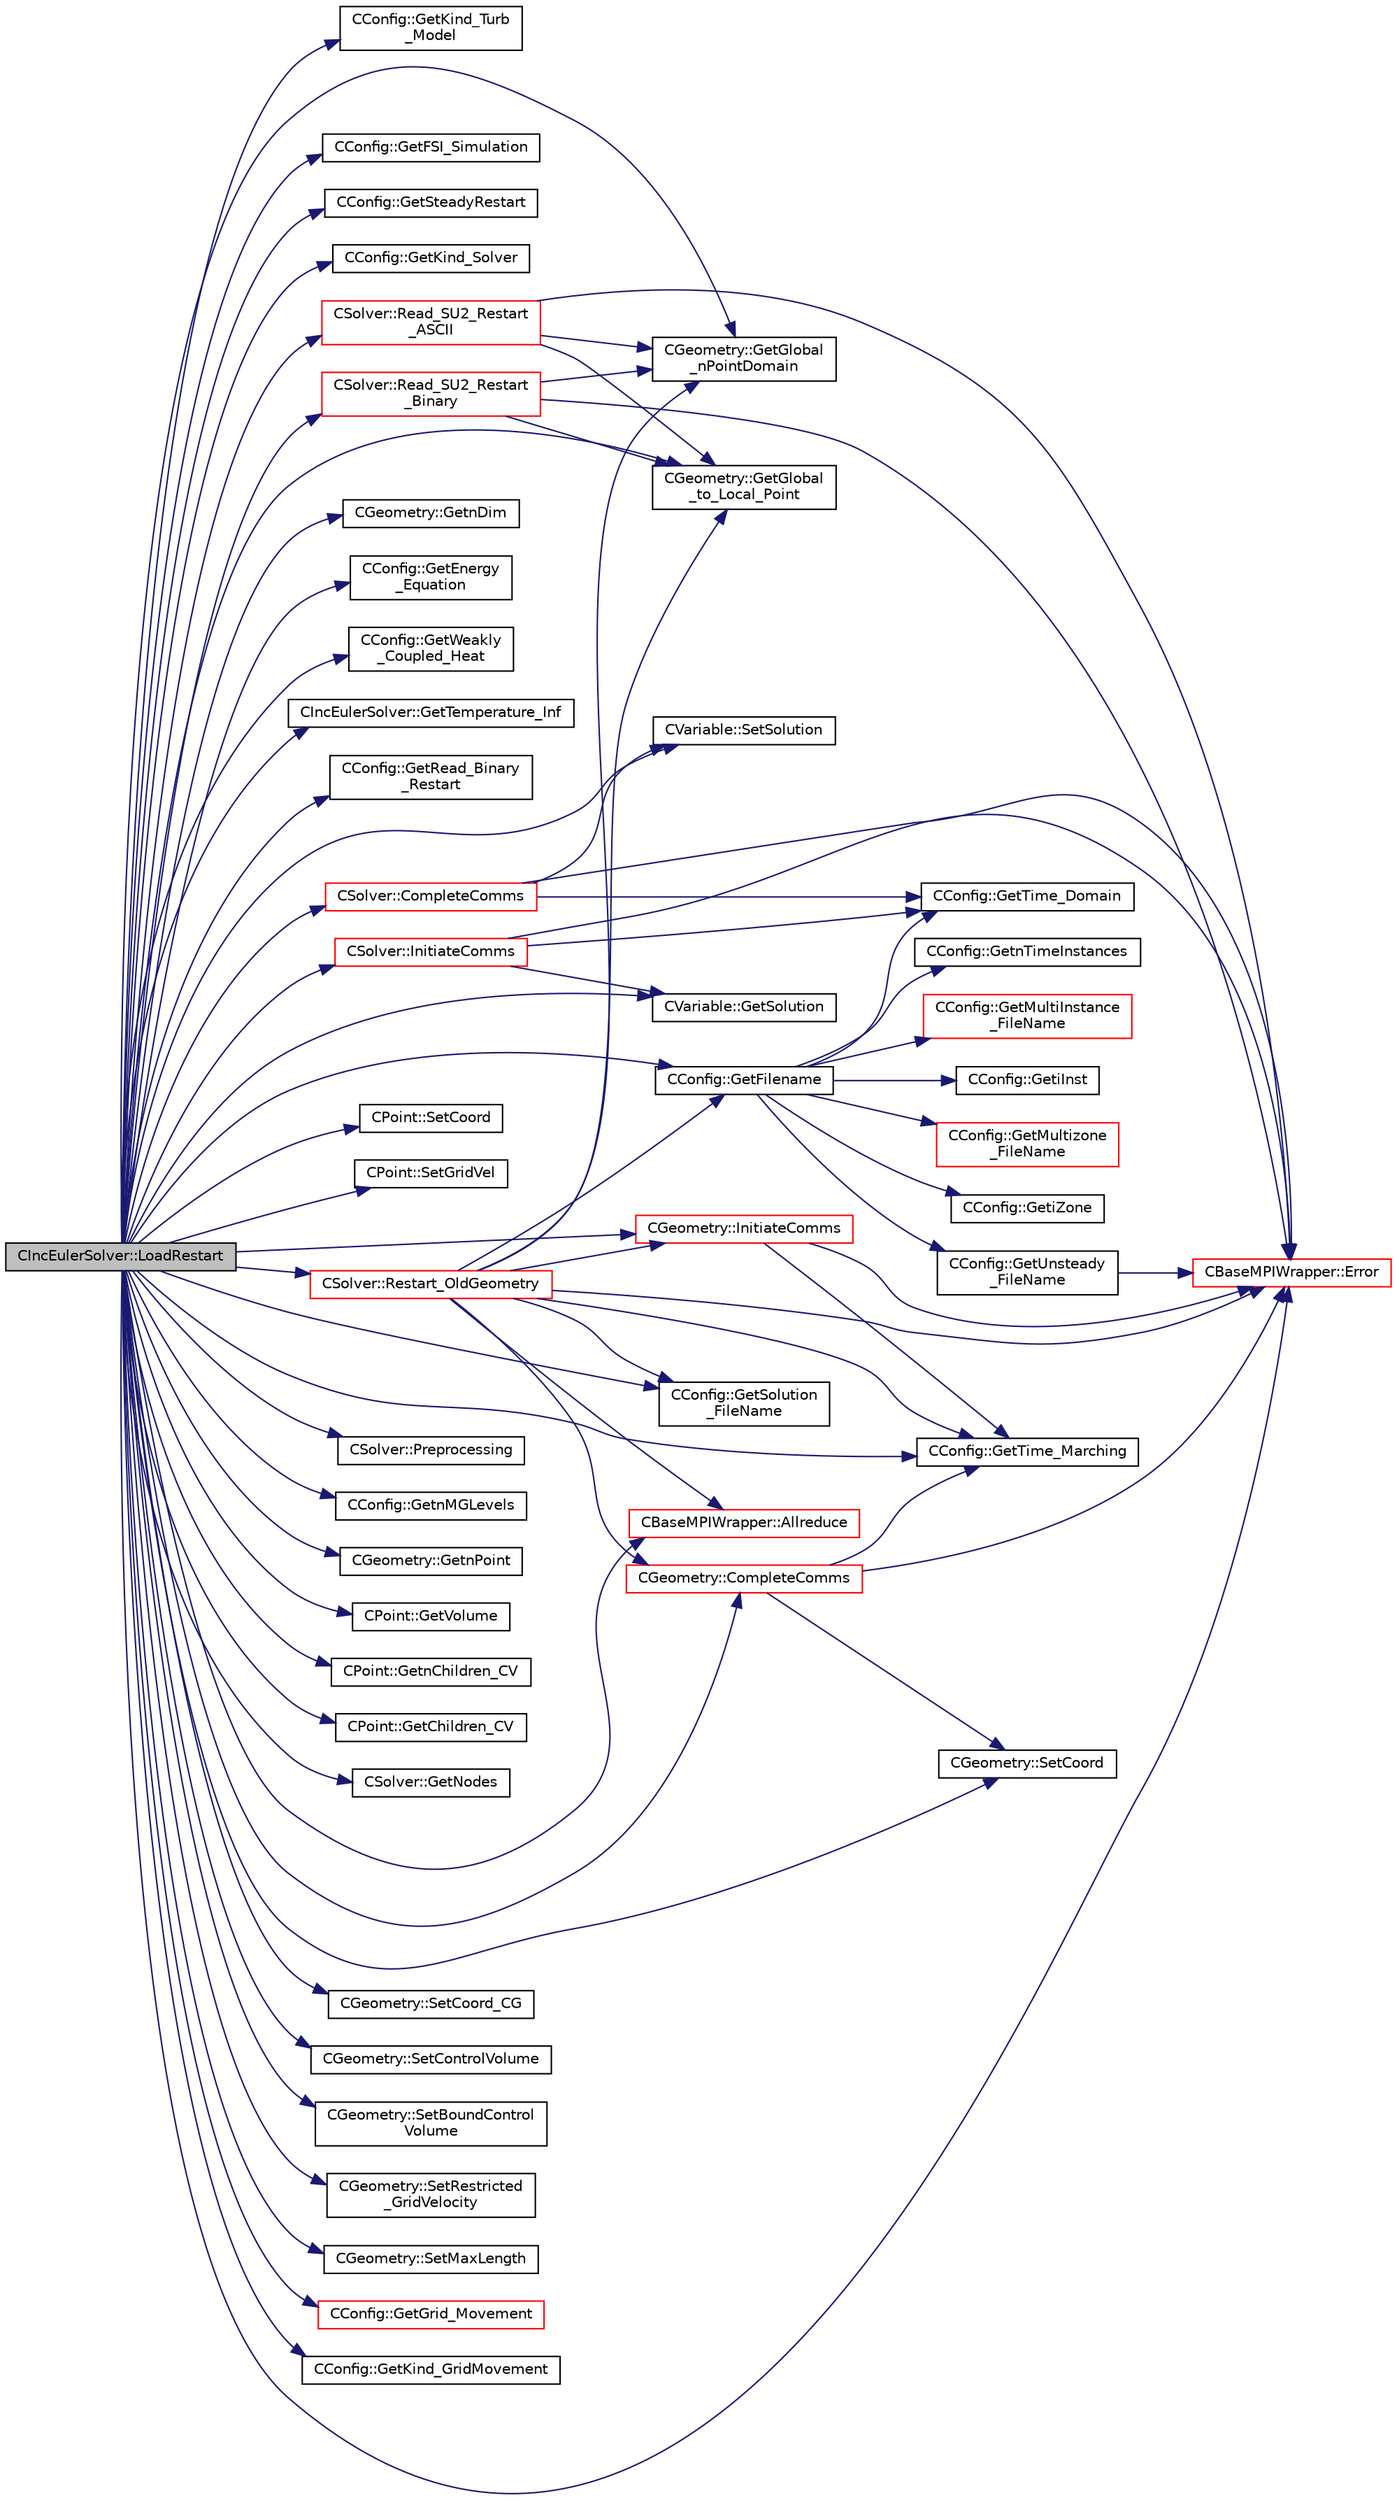 digraph "CIncEulerSolver::LoadRestart"
{
  edge [fontname="Helvetica",fontsize="10",labelfontname="Helvetica",labelfontsize="10"];
  node [fontname="Helvetica",fontsize="10",shape=record];
  rankdir="LR";
  Node1288 [label="CIncEulerSolver::LoadRestart",height=0.2,width=0.4,color="black", fillcolor="grey75", style="filled", fontcolor="black"];
  Node1288 -> Node1289 [color="midnightblue",fontsize="10",style="solid",fontname="Helvetica"];
  Node1289 [label="CConfig::GetKind_Turb\l_Model",height=0.2,width=0.4,color="black", fillcolor="white", style="filled",URL="$class_c_config.html#a40aaed07fc5844d505d2c0b7076594d7",tooltip="Get the kind of the turbulence model. "];
  Node1288 -> Node1290 [color="midnightblue",fontsize="10",style="solid",fontname="Helvetica"];
  Node1290 [label="CConfig::GetTime_Marching",height=0.2,width=0.4,color="black", fillcolor="white", style="filled",URL="$class_c_config.html#a864d499ce740184803607801c47abda7",tooltip="Provides information about the time integration, and change the write in the output files information..."];
  Node1288 -> Node1291 [color="midnightblue",fontsize="10",style="solid",fontname="Helvetica"];
  Node1291 [label="CConfig::GetFSI_Simulation",height=0.2,width=0.4,color="black", fillcolor="white", style="filled",URL="$class_c_config.html#a9776c63953c047138e0f81d5b51cd895",tooltip="Check if the simulation we are running is a FSI simulation. "];
  Node1288 -> Node1292 [color="midnightblue",fontsize="10",style="solid",fontname="Helvetica"];
  Node1292 [label="CConfig::GetSteadyRestart",height=0.2,width=0.4,color="black", fillcolor="white", style="filled",URL="$class_c_config.html#a865b654a40b48b6cf75180d7a8c105c4",tooltip="Identifies if we want to restart from a steady or an unsteady solution. "];
  Node1288 -> Node1293 [color="midnightblue",fontsize="10",style="solid",fontname="Helvetica"];
  Node1293 [label="CConfig::GetKind_Solver",height=0.2,width=0.4,color="black", fillcolor="white", style="filled",URL="$class_c_config.html#a0e2628fc803f14ec6179427ee02e8655",tooltip="Governing equations of the flow (it can be different from the run time equation). ..."];
  Node1288 -> Node1294 [color="midnightblue",fontsize="10",style="solid",fontname="Helvetica"];
  Node1294 [label="CConfig::GetFilename",height=0.2,width=0.4,color="black", fillcolor="white", style="filled",URL="$class_c_config.html#a71b8b08c6c1ba23c9ba1ed687bb635dc",tooltip="Add any numbers necessary to the filename (iteration number, zone ID ...) "];
  Node1294 -> Node1295 [color="midnightblue",fontsize="10",style="solid",fontname="Helvetica"];
  Node1295 [label="CConfig::GetMultizone\l_FileName",height=0.2,width=0.4,color="red", fillcolor="white", style="filled",URL="$class_c_config.html#af4d81fc4ec805bb4a89f3739048d8824",tooltip="Append the zone index to the restart or the solution files. "];
  Node1294 -> Node1298 [color="midnightblue",fontsize="10",style="solid",fontname="Helvetica"];
  Node1298 [label="CConfig::GetiZone",height=0.2,width=0.4,color="black", fillcolor="white", style="filled",URL="$class_c_config.html#ac09e21f44792b38adb3f933a4426b25f",tooltip="Provides the number of varaibles. "];
  Node1294 -> Node1299 [color="midnightblue",fontsize="10",style="solid",fontname="Helvetica"];
  Node1299 [label="CConfig::GetnTimeInstances",height=0.2,width=0.4,color="black", fillcolor="white", style="filled",URL="$class_c_config.html#a2e52fd45c8b5179c9cb3ce5fff935f11",tooltip="Retrieves the number of periodic time instances for Harmonic Balance. "];
  Node1294 -> Node1300 [color="midnightblue",fontsize="10",style="solid",fontname="Helvetica"];
  Node1300 [label="CConfig::GetMultiInstance\l_FileName",height=0.2,width=0.4,color="red", fillcolor="white", style="filled",URL="$class_c_config.html#aa09a28009de12d84ac2e640489bc70fe",tooltip="Append the instance index to the restart or the solution files. "];
  Node1294 -> Node1301 [color="midnightblue",fontsize="10",style="solid",fontname="Helvetica"];
  Node1301 [label="CConfig::GetiInst",height=0.2,width=0.4,color="black", fillcolor="white", style="filled",URL="$class_c_config.html#a13643de8d58ed6b848b193eae54c97e8",tooltip="Get the current instance. "];
  Node1294 -> Node1302 [color="midnightblue",fontsize="10",style="solid",fontname="Helvetica"];
  Node1302 [label="CConfig::GetTime_Domain",height=0.2,width=0.4,color="black", fillcolor="white", style="filled",URL="$class_c_config.html#a6a11350b3c8d7577318be43cda6f7292",tooltip="Check if the multizone problem is solved for time domain. "];
  Node1294 -> Node1303 [color="midnightblue",fontsize="10",style="solid",fontname="Helvetica"];
  Node1303 [label="CConfig::GetUnsteady\l_FileName",height=0.2,width=0.4,color="black", fillcolor="white", style="filled",URL="$class_c_config.html#a58c909cea24176adb2b2e9115fa6de7f",tooltip="Augment the input filename with the iteration number for an unsteady file. "];
  Node1303 -> Node1304 [color="midnightblue",fontsize="10",style="solid",fontname="Helvetica"];
  Node1304 [label="CBaseMPIWrapper::Error",height=0.2,width=0.4,color="red", fillcolor="white", style="filled",URL="$class_c_base_m_p_i_wrapper.html#a04457c47629bda56704e6a8804833eeb"];
  Node1288 -> Node1306 [color="midnightblue",fontsize="10",style="solid",fontname="Helvetica"];
  Node1306 [label="CConfig::GetSolution\l_FileName",height=0.2,width=0.4,color="black", fillcolor="white", style="filled",URL="$class_c_config.html#a90d768708abc0f55180279efbea01485",tooltip="Get the name of the file with the solution of the flow problem. "];
  Node1288 -> Node1307 [color="midnightblue",fontsize="10",style="solid",fontname="Helvetica"];
  Node1307 [label="CGeometry::GetnDim",height=0.2,width=0.4,color="black", fillcolor="white", style="filled",URL="$class_c_geometry.html#a2af01006c0c4f74ba089582f1a3587fe",tooltip="Get number of coordinates. "];
  Node1288 -> Node1308 [color="midnightblue",fontsize="10",style="solid",fontname="Helvetica"];
  Node1308 [label="CConfig::GetEnergy\l_Equation",height=0.2,width=0.4,color="black", fillcolor="white", style="filled",URL="$class_c_config.html#abb2ba1ecf8988532ce9cecb88c206d28",tooltip="Flag for whether to solve the energy equation for incompressible flows. "];
  Node1288 -> Node1309 [color="midnightblue",fontsize="10",style="solid",fontname="Helvetica"];
  Node1309 [label="CConfig::GetWeakly\l_Coupled_Heat",height=0.2,width=0.4,color="black", fillcolor="white", style="filled",URL="$class_c_config.html#adb13f6471b2c0bbef919ae9d8fe95f68",tooltip="Get the heat equation. "];
  Node1288 -> Node1310 [color="midnightblue",fontsize="10",style="solid",fontname="Helvetica"];
  Node1310 [label="CIncEulerSolver::GetTemperature_Inf",height=0.2,width=0.4,color="black", fillcolor="white", style="filled",URL="$class_c_inc_euler_solver.html#abe50a594dba19123ed8dfac12da2eb1c",tooltip="Get the temperature value at infinity. "];
  Node1288 -> Node1311 [color="midnightblue",fontsize="10",style="solid",fontname="Helvetica"];
  Node1311 [label="CConfig::GetRead_Binary\l_Restart",height=0.2,width=0.4,color="black", fillcolor="white", style="filled",URL="$class_c_config.html#a37f4ffc9f97f54715ea40e411e60670f",tooltip="Flag for whether binary SU2 native restart files are read. "];
  Node1288 -> Node1312 [color="midnightblue",fontsize="10",style="solid",fontname="Helvetica"];
  Node1312 [label="CSolver::Read_SU2_Restart\l_Binary",height=0.2,width=0.4,color="red", fillcolor="white", style="filled",URL="$class_c_solver.html#a7eb29d1b014277fe6fdba3a276acc67d",tooltip="Read a native SU2 restart file in binary format. "];
  Node1312 -> Node1304 [color="midnightblue",fontsize="10",style="solid",fontname="Helvetica"];
  Node1312 -> Node1315 [color="midnightblue",fontsize="10",style="solid",fontname="Helvetica"];
  Node1315 [label="CGeometry::GetGlobal\l_nPointDomain",height=0.2,width=0.4,color="black", fillcolor="white", style="filled",URL="$class_c_geometry.html#a22f1fbc70d2133f1d1924cc7b56caee9",tooltip="A virtual member. "];
  Node1312 -> Node1316 [color="midnightblue",fontsize="10",style="solid",fontname="Helvetica"];
  Node1316 [label="CGeometry::GetGlobal\l_to_Local_Point",height=0.2,width=0.4,color="black", fillcolor="white", style="filled",URL="$class_c_geometry.html#af8c9098e9da9a7c6c86d7316fe76230f",tooltip="A virtual member. "];
  Node1288 -> Node1317 [color="midnightblue",fontsize="10",style="solid",fontname="Helvetica"];
  Node1317 [label="CSolver::Read_SU2_Restart\l_ASCII",height=0.2,width=0.4,color="red", fillcolor="white", style="filled",URL="$class_c_solver.html#ac5d5660eff53510f678a3aa122130585",tooltip="Read a native SU2 restart file in ASCII format. "];
  Node1317 -> Node1304 [color="midnightblue",fontsize="10",style="solid",fontname="Helvetica"];
  Node1317 -> Node1315 [color="midnightblue",fontsize="10",style="solid",fontname="Helvetica"];
  Node1317 -> Node1316 [color="midnightblue",fontsize="10",style="solid",fontname="Helvetica"];
  Node1288 -> Node1315 [color="midnightblue",fontsize="10",style="solid",fontname="Helvetica"];
  Node1288 -> Node1316 [color="midnightblue",fontsize="10",style="solid",fontname="Helvetica"];
  Node1288 -> Node1323 [color="midnightblue",fontsize="10",style="solid",fontname="Helvetica"];
  Node1323 [label="CVariable::SetSolution",height=0.2,width=0.4,color="black", fillcolor="white", style="filled",URL="$class_c_variable.html#a22fbbd7bc6491672843000644a05c6a5",tooltip="Set the value of the solution, all variables. "];
  Node1288 -> Node1324 [color="midnightblue",fontsize="10",style="solid",fontname="Helvetica"];
  Node1324 [label="CPoint::SetCoord",height=0.2,width=0.4,color="black", fillcolor="white", style="filled",URL="$class_c_point.html#a65e00c853fad29849662f3a66d56f7e0",tooltip="Set the coordinates for the control volume. "];
  Node1288 -> Node1325 [color="midnightblue",fontsize="10",style="solid",fontname="Helvetica"];
  Node1325 [label="CPoint::SetGridVel",height=0.2,width=0.4,color="black", fillcolor="white", style="filled",URL="$class_c_point.html#a01131de373dba211a7093ecc44238e1e",tooltip="Set the value of the grid velocity at the point. "];
  Node1288 -> Node1326 [color="midnightblue",fontsize="10",style="solid",fontname="Helvetica"];
  Node1326 [label="CBaseMPIWrapper::Allreduce",height=0.2,width=0.4,color="red", fillcolor="white", style="filled",URL="$class_c_base_m_p_i_wrapper.html#a637b6fd917a8ca91ce748ba88e0d66b6"];
  Node1288 -> Node1304 [color="midnightblue",fontsize="10",style="solid",fontname="Helvetica"];
  Node1288 -> Node1328 [color="midnightblue",fontsize="10",style="solid",fontname="Helvetica"];
  Node1328 [label="CSolver::InitiateComms",height=0.2,width=0.4,color="red", fillcolor="white", style="filled",URL="$class_c_solver.html#a68ef94bc50683bd1f1d750b4a8cb7351",tooltip="Routine to load a solver quantity into the data structures for MPI point-to-point communication and t..."];
  Node1328 -> Node1302 [color="midnightblue",fontsize="10",style="solid",fontname="Helvetica"];
  Node1328 -> Node1304 [color="midnightblue",fontsize="10",style="solid",fontname="Helvetica"];
  Node1328 -> Node1332 [color="midnightblue",fontsize="10",style="solid",fontname="Helvetica"];
  Node1332 [label="CVariable::GetSolution",height=0.2,width=0.4,color="black", fillcolor="white", style="filled",URL="$class_c_variable.html#a261483e39c23c1de7cb9aea7e917c121",tooltip="Get the solution. "];
  Node1288 -> Node1355 [color="midnightblue",fontsize="10",style="solid",fontname="Helvetica"];
  Node1355 [label="CSolver::CompleteComms",height=0.2,width=0.4,color="red", fillcolor="white", style="filled",URL="$class_c_solver.html#a8d3046ad54e177f0705a2bff99c1cf16",tooltip="Routine to complete the set of non-blocking communications launched by InitiateComms() and unpacking ..."];
  Node1355 -> Node1323 [color="midnightblue",fontsize="10",style="solid",fontname="Helvetica"];
  Node1355 -> Node1302 [color="midnightblue",fontsize="10",style="solid",fontname="Helvetica"];
  Node1355 -> Node1304 [color="midnightblue",fontsize="10",style="solid",fontname="Helvetica"];
  Node1288 -> Node1378 [color="midnightblue",fontsize="10",style="solid",fontname="Helvetica"];
  Node1378 [label="CSolver::Preprocessing",height=0.2,width=0.4,color="black", fillcolor="white", style="filled",URL="$class_c_solver.html#a5c530a5946aeeceb039c841115dd4b9b",tooltip="A virtual member. "];
  Node1288 -> Node1379 [color="midnightblue",fontsize="10",style="solid",fontname="Helvetica"];
  Node1379 [label="CConfig::GetnMGLevels",height=0.2,width=0.4,color="black", fillcolor="white", style="filled",URL="$class_c_config.html#aea7f78497a5cd863bd065391232329fd",tooltip="Get the number of multigrid levels. "];
  Node1288 -> Node1380 [color="midnightblue",fontsize="10",style="solid",fontname="Helvetica"];
  Node1380 [label="CGeometry::GetnPoint",height=0.2,width=0.4,color="black", fillcolor="white", style="filled",URL="$class_c_geometry.html#aa68b666b38f4d2c7021736ae86940f44",tooltip="Get number of points. "];
  Node1288 -> Node1381 [color="midnightblue",fontsize="10",style="solid",fontname="Helvetica"];
  Node1381 [label="CPoint::GetVolume",height=0.2,width=0.4,color="black", fillcolor="white", style="filled",URL="$class_c_point.html#a3c526a15e767c7de9cf163800aa581e5",tooltip="Get area or volume of the control volume. "];
  Node1288 -> Node1382 [color="midnightblue",fontsize="10",style="solid",fontname="Helvetica"];
  Node1382 [label="CPoint::GetnChildren_CV",height=0.2,width=0.4,color="black", fillcolor="white", style="filled",URL="$class_c_point.html#aa32b71744384b293260648bff1de9a5c",tooltip="Get the number of children of an agglomerated control volume. "];
  Node1288 -> Node1383 [color="midnightblue",fontsize="10",style="solid",fontname="Helvetica"];
  Node1383 [label="CPoint::GetChildren_CV",height=0.2,width=0.4,color="black", fillcolor="white", style="filled",URL="$class_c_point.html#a821d9feaa7488e42dfca27a349776f0a",tooltip="Get the children control volume of an agglomerated control volume. "];
  Node1288 -> Node1384 [color="midnightblue",fontsize="10",style="solid",fontname="Helvetica"];
  Node1384 [label="CSolver::GetNodes",height=0.2,width=0.4,color="black", fillcolor="white", style="filled",URL="$class_c_solver.html#af3198e52a2ea377bb765647b5e697197",tooltip="Allow outside access to the nodes of the solver, containing conservatives, primitives, etc. "];
  Node1288 -> Node1332 [color="midnightblue",fontsize="10",style="solid",fontname="Helvetica"];
  Node1288 -> Node1385 [color="midnightblue",fontsize="10",style="solid",fontname="Helvetica"];
  Node1385 [label="CGeometry::InitiateComms",height=0.2,width=0.4,color="red", fillcolor="white", style="filled",URL="$class_c_geometry.html#aade184b0616ad6d83a721f1b17473df3",tooltip="Routine to load a geometric quantity into the data structures for MPI point-to-point communication an..."];
  Node1385 -> Node1290 [color="midnightblue",fontsize="10",style="solid",fontname="Helvetica"];
  Node1385 -> Node1304 [color="midnightblue",fontsize="10",style="solid",fontname="Helvetica"];
  Node1288 -> Node1392 [color="midnightblue",fontsize="10",style="solid",fontname="Helvetica"];
  Node1392 [label="CGeometry::CompleteComms",height=0.2,width=0.4,color="red", fillcolor="white", style="filled",URL="$class_c_geometry.html#a18d2f0e3a00218eef232cd75029bc53e",tooltip="Routine to complete the set of non-blocking communications launched by InitiateComms() and unpacking ..."];
  Node1392 -> Node1393 [color="midnightblue",fontsize="10",style="solid",fontname="Helvetica"];
  Node1393 [label="CGeometry::SetCoord",height=0.2,width=0.4,color="black", fillcolor="white", style="filled",URL="$class_c_geometry.html#a5956a22f6942c7cd1b2a53dcaa201972",tooltip="A virtual member. "];
  Node1392 -> Node1290 [color="midnightblue",fontsize="10",style="solid",fontname="Helvetica"];
  Node1392 -> Node1304 [color="midnightblue",fontsize="10",style="solid",fontname="Helvetica"];
  Node1288 -> Node1397 [color="midnightblue",fontsize="10",style="solid",fontname="Helvetica"];
  Node1397 [label="CGeometry::SetCoord_CG",height=0.2,width=0.4,color="black", fillcolor="white", style="filled",URL="$class_c_geometry.html#a83962c234a9cafc63a3d4a8f2ac48875",tooltip="Sets CG coordinates. "];
  Node1288 -> Node1398 [color="midnightblue",fontsize="10",style="solid",fontname="Helvetica"];
  Node1398 [label="CGeometry::SetControlVolume",height=0.2,width=0.4,color="black", fillcolor="white", style="filled",URL="$class_c_geometry.html#a2801527cce396e9b4f8d91a57fe82712",tooltip="Sets control volume. "];
  Node1288 -> Node1399 [color="midnightblue",fontsize="10",style="solid",fontname="Helvetica"];
  Node1399 [label="CGeometry::SetBoundControl\lVolume",height=0.2,width=0.4,color="black", fillcolor="white", style="filled",URL="$class_c_geometry.html#adf22bc637db1c4d9dd150c6185ab1566",tooltip="A virtual member. "];
  Node1288 -> Node1393 [color="midnightblue",fontsize="10",style="solid",fontname="Helvetica"];
  Node1288 -> Node1400 [color="midnightblue",fontsize="10",style="solid",fontname="Helvetica"];
  Node1400 [label="CGeometry::SetRestricted\l_GridVelocity",height=0.2,width=0.4,color="black", fillcolor="white", style="filled",URL="$class_c_geometry.html#a38a6cbd4e815e8be413e14cab502b099",tooltip="A virtual member. "];
  Node1288 -> Node1401 [color="midnightblue",fontsize="10",style="solid",fontname="Helvetica"];
  Node1401 [label="CGeometry::SetMaxLength",height=0.2,width=0.4,color="black", fillcolor="white", style="filled",URL="$class_c_geometry.html#a6eee72ed5a355f210937e6ea2b10b961",tooltip="Set max length. "];
  Node1288 -> Node1402 [color="midnightblue",fontsize="10",style="solid",fontname="Helvetica"];
  Node1402 [label="CConfig::GetGrid_Movement",height=0.2,width=0.4,color="red", fillcolor="white", style="filled",URL="$class_c_config.html#a65f49bf3888539804cc0ceac28a32923",tooltip="Get information about the grid movement. "];
  Node1288 -> Node1404 [color="midnightblue",fontsize="10",style="solid",fontname="Helvetica"];
  Node1404 [label="CConfig::GetKind_GridMovement",height=0.2,width=0.4,color="black", fillcolor="white", style="filled",URL="$class_c_config.html#ab598508566cb08cb9929934d433ce400",tooltip="Get the type of dynamic mesh motion. Each zone gets a config file. "];
  Node1288 -> Node1405 [color="midnightblue",fontsize="10",style="solid",fontname="Helvetica"];
  Node1405 [label="CSolver::Restart_OldGeometry",height=0.2,width=0.4,color="red", fillcolor="white", style="filled",URL="$class_c_solver.html#a5a2c57500290322ac02752f98fa1f163",tooltip="Load the geometries at the previous time states n and nM1. "];
  Node1405 -> Node1306 [color="midnightblue",fontsize="10",style="solid",fontname="Helvetica"];
  Node1405 -> Node1294 [color="midnightblue",fontsize="10",style="solid",fontname="Helvetica"];
  Node1405 -> Node1304 [color="midnightblue",fontsize="10",style="solid",fontname="Helvetica"];
  Node1405 -> Node1315 [color="midnightblue",fontsize="10",style="solid",fontname="Helvetica"];
  Node1405 -> Node1316 [color="midnightblue",fontsize="10",style="solid",fontname="Helvetica"];
  Node1405 -> Node1326 [color="midnightblue",fontsize="10",style="solid",fontname="Helvetica"];
  Node1405 -> Node1290 [color="midnightblue",fontsize="10",style="solid",fontname="Helvetica"];
  Node1405 -> Node1385 [color="midnightblue",fontsize="10",style="solid",fontname="Helvetica"];
  Node1405 -> Node1392 [color="midnightblue",fontsize="10",style="solid",fontname="Helvetica"];
}
